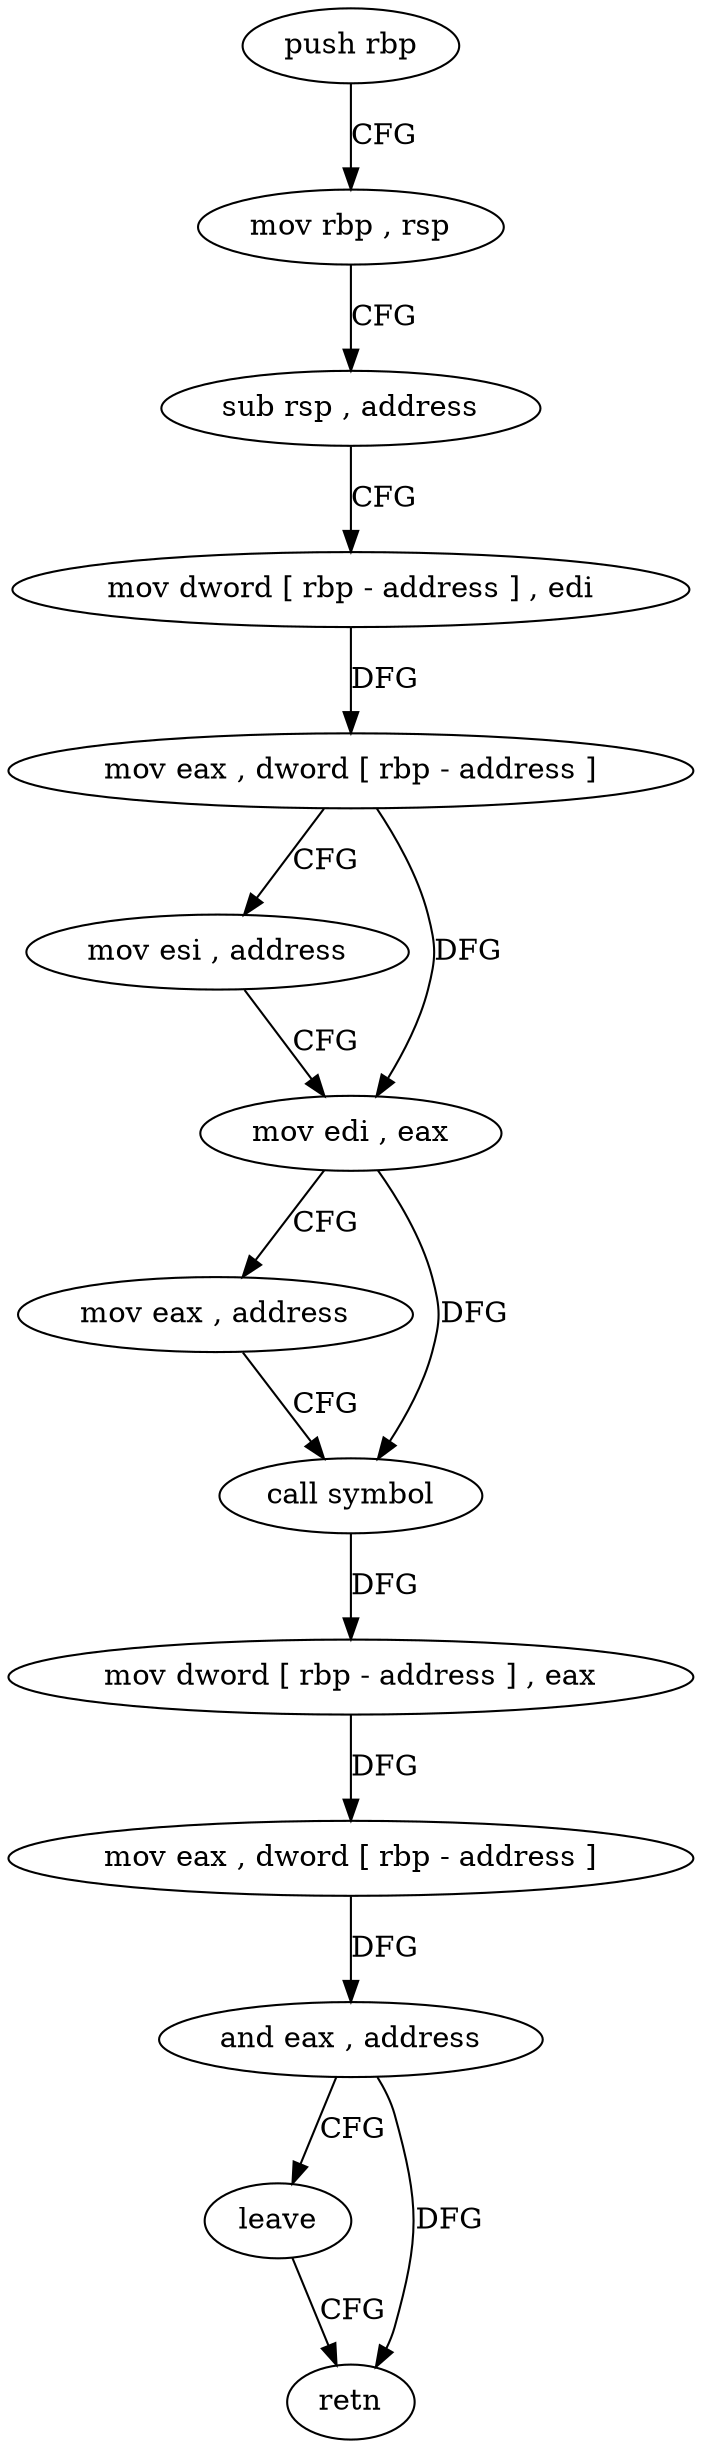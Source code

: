 digraph "func" {
"4280713" [label = "push rbp" ]
"4280714" [label = "mov rbp , rsp" ]
"4280717" [label = "sub rsp , address" ]
"4280721" [label = "mov dword [ rbp - address ] , edi" ]
"4280724" [label = "mov eax , dword [ rbp - address ]" ]
"4280727" [label = "mov esi , address" ]
"4280732" [label = "mov edi , eax" ]
"4280734" [label = "mov eax , address" ]
"4280739" [label = "call symbol" ]
"4280744" [label = "mov dword [ rbp - address ] , eax" ]
"4280747" [label = "mov eax , dword [ rbp - address ]" ]
"4280750" [label = "and eax , address" ]
"4280753" [label = "leave" ]
"4280754" [label = "retn" ]
"4280713" -> "4280714" [ label = "CFG" ]
"4280714" -> "4280717" [ label = "CFG" ]
"4280717" -> "4280721" [ label = "CFG" ]
"4280721" -> "4280724" [ label = "DFG" ]
"4280724" -> "4280727" [ label = "CFG" ]
"4280724" -> "4280732" [ label = "DFG" ]
"4280727" -> "4280732" [ label = "CFG" ]
"4280732" -> "4280734" [ label = "CFG" ]
"4280732" -> "4280739" [ label = "DFG" ]
"4280734" -> "4280739" [ label = "CFG" ]
"4280739" -> "4280744" [ label = "DFG" ]
"4280744" -> "4280747" [ label = "DFG" ]
"4280747" -> "4280750" [ label = "DFG" ]
"4280750" -> "4280753" [ label = "CFG" ]
"4280750" -> "4280754" [ label = "DFG" ]
"4280753" -> "4280754" [ label = "CFG" ]
}
